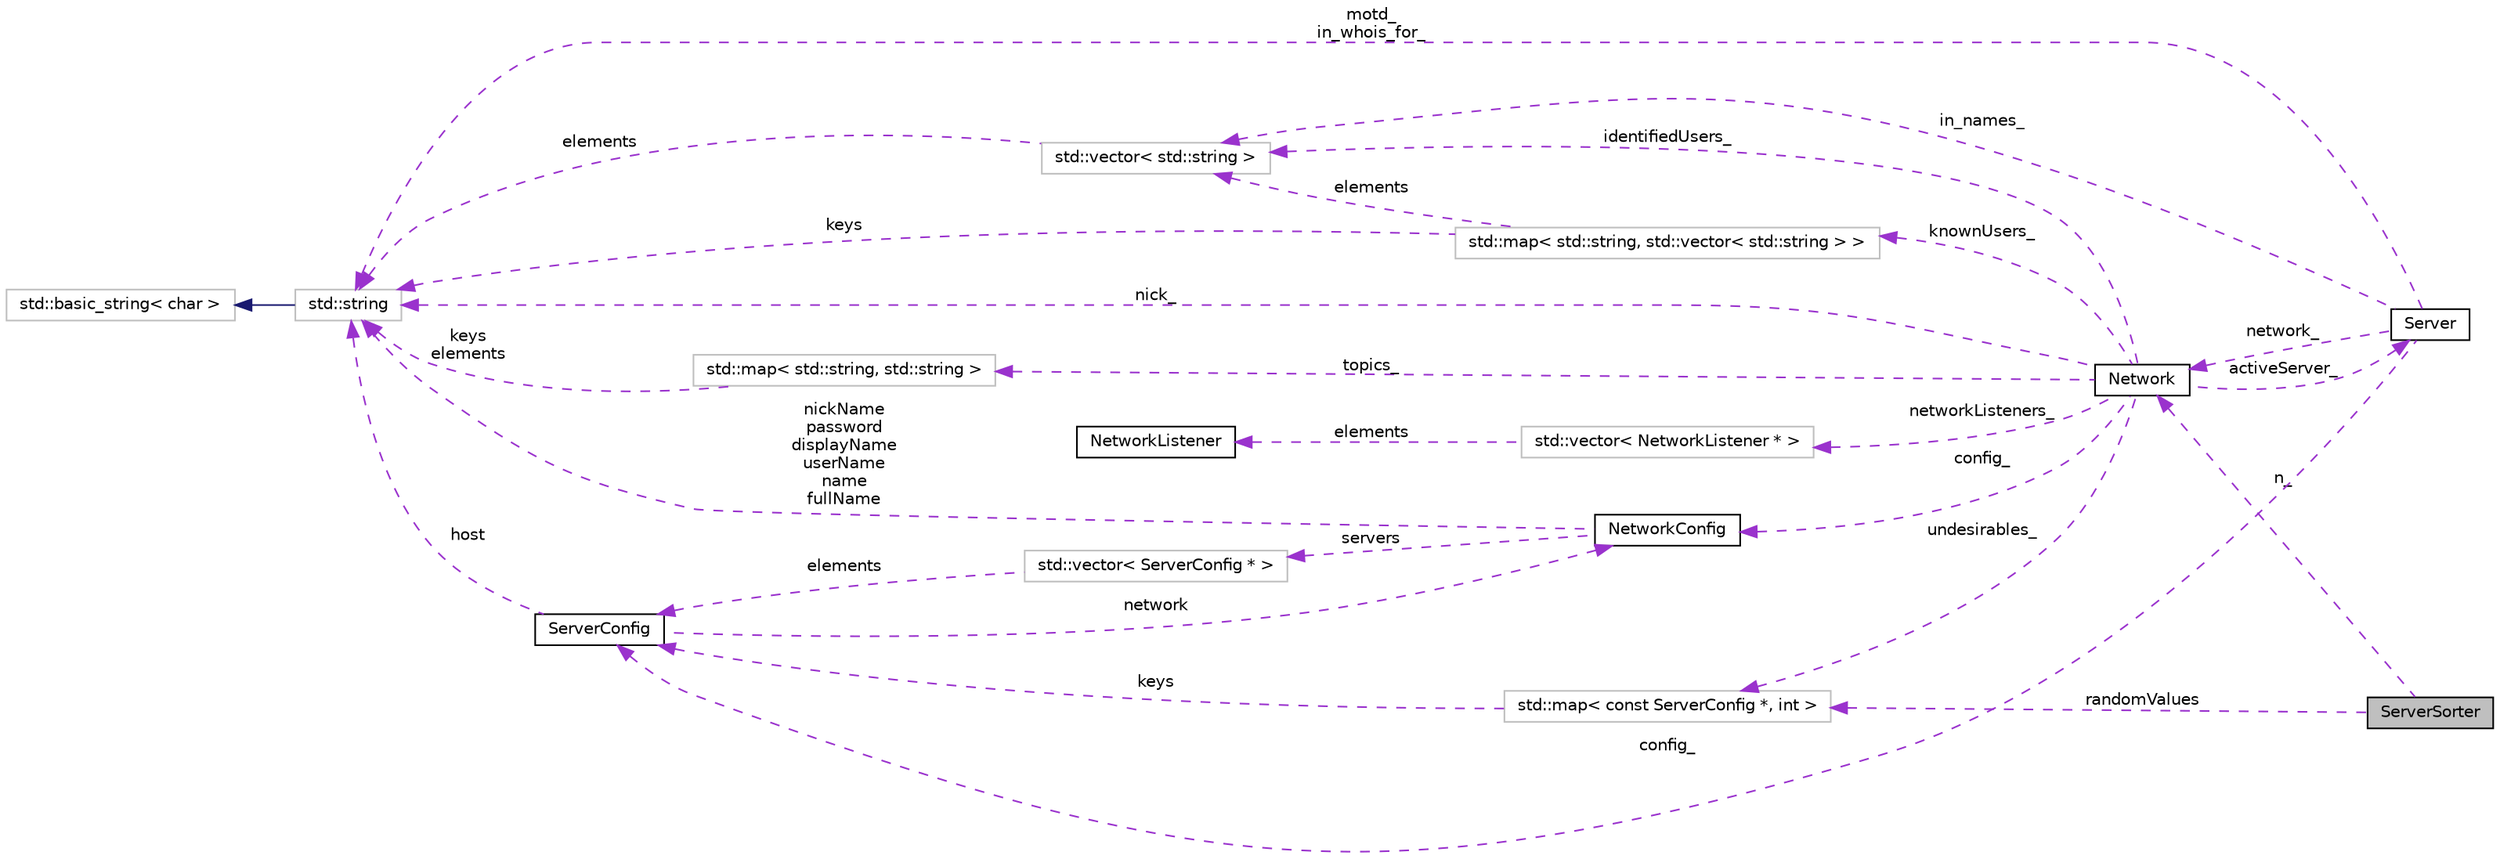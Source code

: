 digraph G
{
  edge [fontname="Helvetica",fontsize="10",labelfontname="Helvetica",labelfontsize="10"];
  node [fontname="Helvetica",fontsize="10",shape=record];
  rankdir=LR;
  Node1 [label="ServerSorter",height=0.2,width=0.4,color="black", fillcolor="grey75", style="filled" fontcolor="black"];
  Node2 -> Node1 [dir=back,color="darkorchid3",fontsize="10",style="dashed",label="n_",fontname="Helvetica"];
  Node2 [label="Network",height=0.2,width=0.4,color="black", fillcolor="white", style="filled",URL="$class_network.html"];
  Node3 -> Node2 [dir=back,color="darkorchid3",fontsize="10",style="dashed",label="activeServer_",fontname="Helvetica"];
  Node3 [label="Server",height=0.2,width=0.4,color="black", fillcolor="white", style="filled",URL="$class_server.html"];
  Node4 -> Node3 [dir=back,color="darkorchid3",fontsize="10",style="dashed",label="config_",fontname="Helvetica"];
  Node4 [label="ServerConfig",height=0.2,width=0.4,color="black", fillcolor="white", style="filled",URL="$struct_server_config.html"];
  Node5 -> Node4 [dir=back,color="darkorchid3",fontsize="10",style="dashed",label="network",fontname="Helvetica"];
  Node5 [label="NetworkConfig",height=0.2,width=0.4,color="black", fillcolor="white", style="filled",URL="$struct_network_config.html"];
  Node6 -> Node5 [dir=back,color="darkorchid3",fontsize="10",style="dashed",label="nickName\npassword\ndisplayName\nuserName\nname\nfullName",fontname="Helvetica"];
  Node6 [label="std::string",height=0.2,width=0.4,color="grey75", fillcolor="white", style="filled",tooltip="STL class."];
  Node7 -> Node6 [dir=back,color="midnightblue",fontsize="10",style="solid",fontname="Helvetica"];
  Node7 [label="std::basic_string\< char \>",height=0.2,width=0.4,color="grey75", fillcolor="white", style="filled",tooltip="STL class."];
  Node8 -> Node5 [dir=back,color="darkorchid3",fontsize="10",style="dashed",label="servers",fontname="Helvetica"];
  Node8 [label="std::vector\< ServerConfig * \>",height=0.2,width=0.4,color="grey75", fillcolor="white", style="filled"];
  Node4 -> Node8 [dir=back,color="darkorchid3",fontsize="10",style="dashed",label="elements",fontname="Helvetica"];
  Node6 -> Node4 [dir=back,color="darkorchid3",fontsize="10",style="dashed",label="host",fontname="Helvetica"];
  Node2 -> Node3 [dir=back,color="darkorchid3",fontsize="10",style="dashed",label="network_",fontname="Helvetica"];
  Node6 -> Node3 [dir=back,color="darkorchid3",fontsize="10",style="dashed",label="motd_\nin_whois_for_",fontname="Helvetica"];
  Node9 -> Node3 [dir=back,color="darkorchid3",fontsize="10",style="dashed",label="in_names_",fontname="Helvetica"];
  Node9 [label="std::vector\< std::string \>",height=0.2,width=0.4,color="grey75", fillcolor="white", style="filled"];
  Node6 -> Node9 [dir=back,color="darkorchid3",fontsize="10",style="dashed",label="elements",fontname="Helvetica"];
  Node10 -> Node2 [dir=back,color="darkorchid3",fontsize="10",style="dashed",label="networkListeners_",fontname="Helvetica"];
  Node10 [label="std::vector\< NetworkListener * \>",height=0.2,width=0.4,color="grey75", fillcolor="white", style="filled"];
  Node11 -> Node10 [dir=back,color="darkorchid3",fontsize="10",style="dashed",label="elements",fontname="Helvetica"];
  Node11 [label="NetworkListener",height=0.2,width=0.4,color="black", fillcolor="white", style="filled",URL="$class_network_listener.html"];
  Node5 -> Node2 [dir=back,color="darkorchid3",fontsize="10",style="dashed",label="config_",fontname="Helvetica"];
  Node12 -> Node2 [dir=back,color="darkorchid3",fontsize="10",style="dashed",label="knownUsers_",fontname="Helvetica"];
  Node12 [label="std::map\< std::string, std::vector\< std::string \> \>",height=0.2,width=0.4,color="grey75", fillcolor="white", style="filled"];
  Node6 -> Node12 [dir=back,color="darkorchid3",fontsize="10",style="dashed",label="keys",fontname="Helvetica"];
  Node9 -> Node12 [dir=back,color="darkorchid3",fontsize="10",style="dashed",label="elements",fontname="Helvetica"];
  Node6 -> Node2 [dir=back,color="darkorchid3",fontsize="10",style="dashed",label="nick_",fontname="Helvetica"];
  Node13 -> Node2 [dir=back,color="darkorchid3",fontsize="10",style="dashed",label="topics_",fontname="Helvetica"];
  Node13 [label="std::map\< std::string, std::string \>",height=0.2,width=0.4,color="grey75", fillcolor="white", style="filled"];
  Node6 -> Node13 [dir=back,color="darkorchid3",fontsize="10",style="dashed",label="keys\nelements",fontname="Helvetica"];
  Node14 -> Node2 [dir=back,color="darkorchid3",fontsize="10",style="dashed",label="undesirables_",fontname="Helvetica"];
  Node14 [label="std::map\< const ServerConfig *, int \>",height=0.2,width=0.4,color="grey75", fillcolor="white", style="filled"];
  Node4 -> Node14 [dir=back,color="darkorchid3",fontsize="10",style="dashed",label="keys",fontname="Helvetica"];
  Node9 -> Node2 [dir=back,color="darkorchid3",fontsize="10",style="dashed",label="identifiedUsers_",fontname="Helvetica"];
  Node14 -> Node1 [dir=back,color="darkorchid3",fontsize="10",style="dashed",label="randomValues",fontname="Helvetica"];
}
